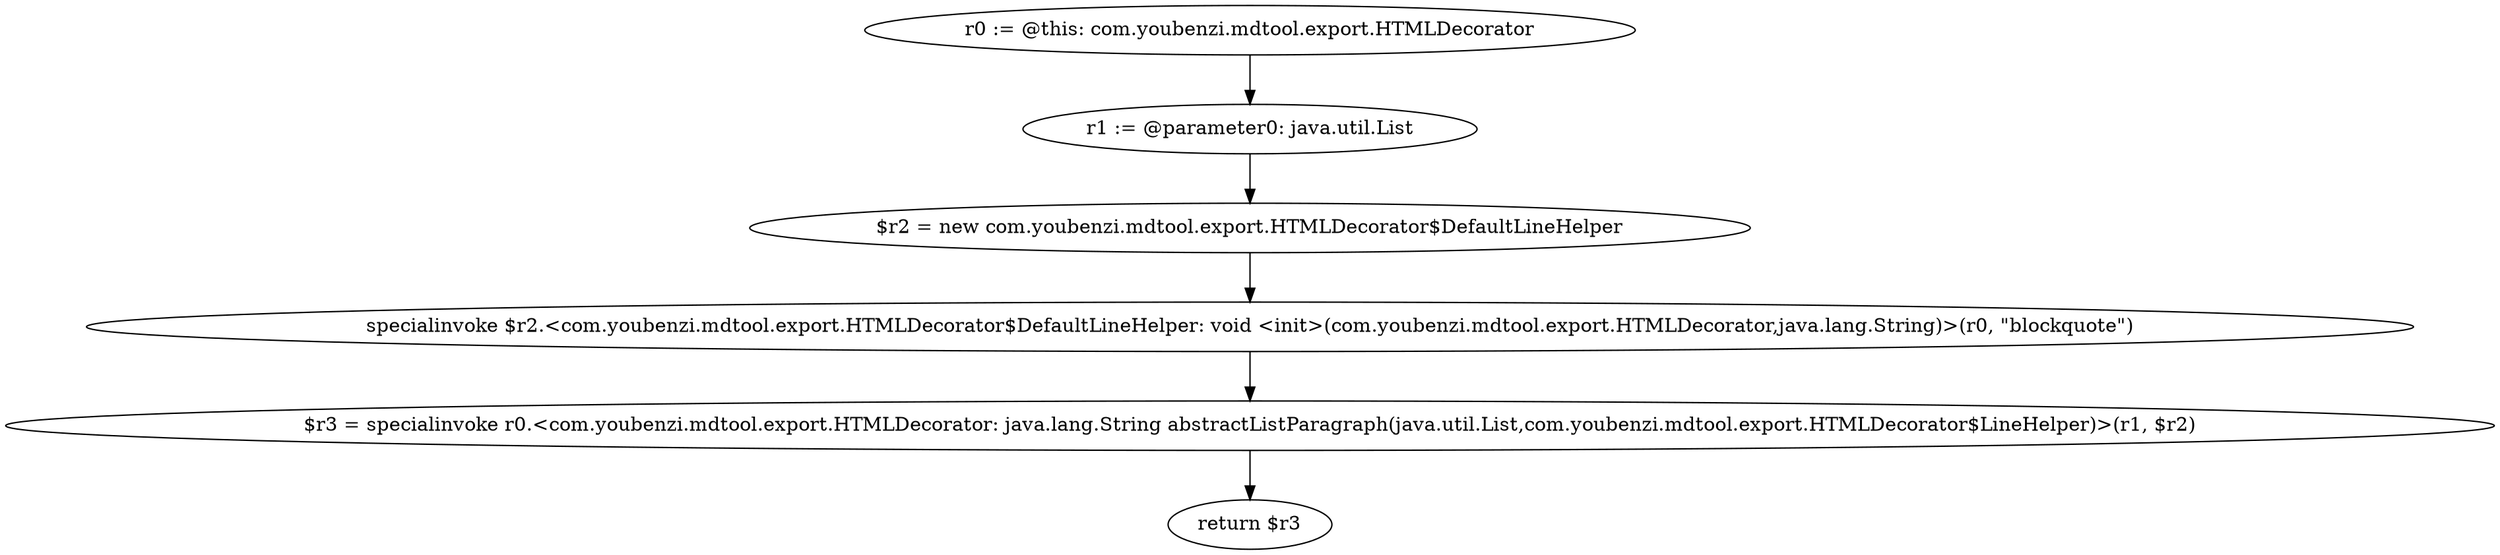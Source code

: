 digraph "unitGraph" {
    "r0 := @this: com.youbenzi.mdtool.export.HTMLDecorator"
    "r1 := @parameter0: java.util.List"
    "$r2 = new com.youbenzi.mdtool.export.HTMLDecorator$DefaultLineHelper"
    "specialinvoke $r2.<com.youbenzi.mdtool.export.HTMLDecorator$DefaultLineHelper: void <init>(com.youbenzi.mdtool.export.HTMLDecorator,java.lang.String)>(r0, \"blockquote\")"
    "$r3 = specialinvoke r0.<com.youbenzi.mdtool.export.HTMLDecorator: java.lang.String abstractListParagraph(java.util.List,com.youbenzi.mdtool.export.HTMLDecorator$LineHelper)>(r1, $r2)"
    "return $r3"
    "r0 := @this: com.youbenzi.mdtool.export.HTMLDecorator"->"r1 := @parameter0: java.util.List";
    "r1 := @parameter0: java.util.List"->"$r2 = new com.youbenzi.mdtool.export.HTMLDecorator$DefaultLineHelper";
    "$r2 = new com.youbenzi.mdtool.export.HTMLDecorator$DefaultLineHelper"->"specialinvoke $r2.<com.youbenzi.mdtool.export.HTMLDecorator$DefaultLineHelper: void <init>(com.youbenzi.mdtool.export.HTMLDecorator,java.lang.String)>(r0, \"blockquote\")";
    "specialinvoke $r2.<com.youbenzi.mdtool.export.HTMLDecorator$DefaultLineHelper: void <init>(com.youbenzi.mdtool.export.HTMLDecorator,java.lang.String)>(r0, \"blockquote\")"->"$r3 = specialinvoke r0.<com.youbenzi.mdtool.export.HTMLDecorator: java.lang.String abstractListParagraph(java.util.List,com.youbenzi.mdtool.export.HTMLDecorator$LineHelper)>(r1, $r2)";
    "$r3 = specialinvoke r0.<com.youbenzi.mdtool.export.HTMLDecorator: java.lang.String abstractListParagraph(java.util.List,com.youbenzi.mdtool.export.HTMLDecorator$LineHelper)>(r1, $r2)"->"return $r3";
}
